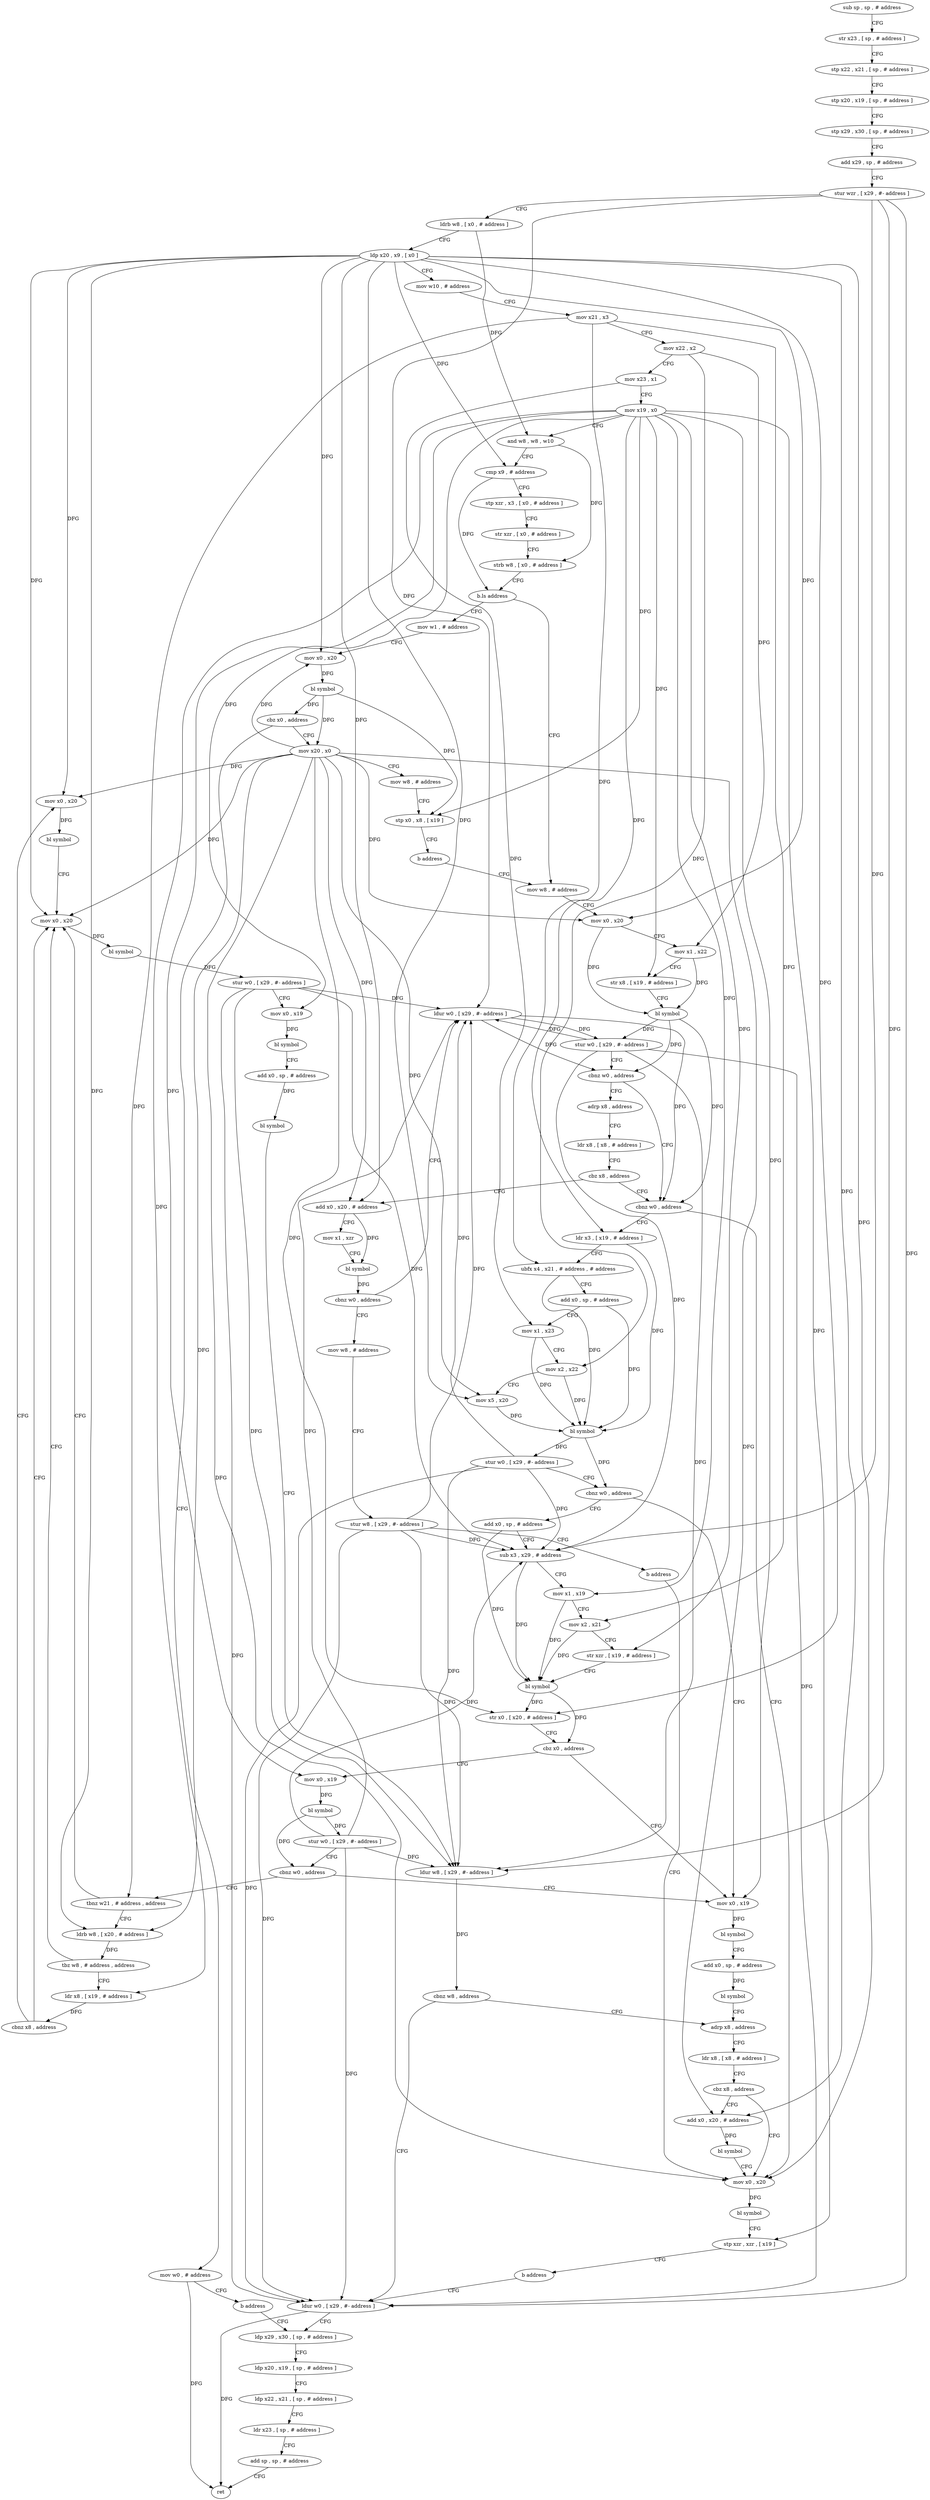 digraph "func" {
"4215908" [label = "sub sp , sp , # address" ]
"4215912" [label = "str x23 , [ sp , # address ]" ]
"4215916" [label = "stp x22 , x21 , [ sp , # address ]" ]
"4215920" [label = "stp x20 , x19 , [ sp , # address ]" ]
"4215924" [label = "stp x29 , x30 , [ sp , # address ]" ]
"4215928" [label = "add x29 , sp , # address" ]
"4215932" [label = "stur wzr , [ x29 , #- address ]" ]
"4215936" [label = "ldrb w8 , [ x0 , # address ]" ]
"4215940" [label = "ldp x20 , x9 , [ x0 ]" ]
"4215944" [label = "mov w10 , # address" ]
"4215948" [label = "mov x21 , x3" ]
"4215952" [label = "mov x22 , x2" ]
"4215956" [label = "mov x23 , x1" ]
"4215960" [label = "mov x19 , x0" ]
"4215964" [label = "and w8 , w8 , w10" ]
"4215968" [label = "cmp x9 , # address" ]
"4215972" [label = "stp xzr , x3 , [ x0 , # address ]" ]
"4215976" [label = "str xzr , [ x0 , # address ]" ]
"4215980" [label = "strb w8 , [ x0 , # address ]" ]
"4215984" [label = "b.ls address" ]
"4216280" [label = "mov w1 , # address" ]
"4215988" [label = "mov w8 , # address" ]
"4216284" [label = "mov x0 , x20" ]
"4216288" [label = "bl symbol" ]
"4216292" [label = "cbz x0 , address" ]
"4216324" [label = "mov w0 , # address" ]
"4216296" [label = "mov x20 , x0" ]
"4215992" [label = "mov x0 , x20" ]
"4215996" [label = "mov x1 , x22" ]
"4216000" [label = "str x8 , [ x19 , # address ]" ]
"4216004" [label = "bl symbol" ]
"4216008" [label = "stur w0 , [ x29 , #- address ]" ]
"4216012" [label = "cbnz w0 , address" ]
"4216048" [label = "cbnz w0 , address" ]
"4216016" [label = "adrp x8 , address" ]
"4216328" [label = "b address" ]
"4216204" [label = "ldp x29 , x30 , [ sp , # address ]" ]
"4216300" [label = "mov w8 , # address" ]
"4216304" [label = "stp x0 , x8 , [ x19 ]" ]
"4216308" [label = "b address" ]
"4216264" [label = "mov x0 , x20" ]
"4216052" [label = "ldr x3 , [ x19 , # address ]" ]
"4216020" [label = "ldr x8 , [ x8 , # address ]" ]
"4216024" [label = "cbz x8 , address" ]
"4216028" [label = "add x0 , x20 , # address" ]
"4216208" [label = "ldp x20 , x19 , [ sp , # address ]" ]
"4216212" [label = "ldp x22 , x21 , [ sp , # address ]" ]
"4216216" [label = "ldr x23 , [ sp , # address ]" ]
"4216220" [label = "add sp , sp , # address" ]
"4216224" [label = "ret" ]
"4216268" [label = "bl symbol" ]
"4216272" [label = "stp xzr , xzr , [ x19 ]" ]
"4216276" [label = "b address" ]
"4216200" [label = "ldur w0 , [ x29 , #- address ]" ]
"4216056" [label = "ubfx x4 , x21 , # address , # address" ]
"4216060" [label = "add x0 , sp , # address" ]
"4216064" [label = "mov x1 , x23" ]
"4216068" [label = "mov x2 , x22" ]
"4216072" [label = "mov x5 , x20" ]
"4216076" [label = "bl symbol" ]
"4216080" [label = "stur w0 , [ x29 , #- address ]" ]
"4216084" [label = "cbnz w0 , address" ]
"4216228" [label = "mov x0 , x19" ]
"4216088" [label = "add x0 , sp , # address" ]
"4216032" [label = "mov x1 , xzr" ]
"4216036" [label = "bl symbol" ]
"4216040" [label = "cbnz w0 , address" ]
"4216312" [label = "mov w8 , # address" ]
"4216044" [label = "ldur w0 , [ x29 , #- address ]" ]
"4216232" [label = "bl symbol" ]
"4216236" [label = "add x0 , sp , # address" ]
"4216240" [label = "bl symbol" ]
"4216244" [label = "adrp x8 , address" ]
"4216092" [label = "sub x3 , x29 , # address" ]
"4216096" [label = "mov x1 , x19" ]
"4216100" [label = "mov x2 , x21" ]
"4216104" [label = "str xzr , [ x19 , # address ]" ]
"4216108" [label = "bl symbol" ]
"4216112" [label = "str x0 , [ x20 , # address ]" ]
"4216116" [label = "cbz x0 , address" ]
"4216120" [label = "mov x0 , x19" ]
"4216316" [label = "stur w8 , [ x29 , #- address ]" ]
"4216320" [label = "b address" ]
"4216256" [label = "add x0 , x20 , # address" ]
"4216260" [label = "bl symbol" ]
"4216124" [label = "bl symbol" ]
"4216128" [label = "stur w0 , [ x29 , #- address ]" ]
"4216132" [label = "cbnz w0 , address" ]
"4216136" [label = "tbnz w21 , # address , address" ]
"4216164" [label = "mov x0 , x20" ]
"4216140" [label = "ldrb w8 , [ x20 , # address ]" ]
"4216168" [label = "bl symbol" ]
"4216172" [label = "stur w0 , [ x29 , #- address ]" ]
"4216176" [label = "mov x0 , x19" ]
"4216180" [label = "bl symbol" ]
"4216184" [label = "add x0 , sp , # address" ]
"4216188" [label = "bl symbol" ]
"4216192" [label = "ldur w8 , [ x29 , #- address ]" ]
"4216196" [label = "cbnz w8 , address" ]
"4216144" [label = "tbz w8 , # address , address" ]
"4216148" [label = "ldr x8 , [ x19 , # address ]" ]
"4216248" [label = "ldr x8 , [ x8 , # address ]" ]
"4216252" [label = "cbz x8 , address" ]
"4216152" [label = "cbnz x8 , address" ]
"4216156" [label = "mov x0 , x20" ]
"4216160" [label = "bl symbol" ]
"4215908" -> "4215912" [ label = "CFG" ]
"4215912" -> "4215916" [ label = "CFG" ]
"4215916" -> "4215920" [ label = "CFG" ]
"4215920" -> "4215924" [ label = "CFG" ]
"4215924" -> "4215928" [ label = "CFG" ]
"4215928" -> "4215932" [ label = "CFG" ]
"4215932" -> "4215936" [ label = "CFG" ]
"4215932" -> "4216200" [ label = "DFG" ]
"4215932" -> "4216044" [ label = "DFG" ]
"4215932" -> "4216192" [ label = "DFG" ]
"4215932" -> "4216092" [ label = "DFG" ]
"4215936" -> "4215940" [ label = "CFG" ]
"4215936" -> "4215964" [ label = "DFG" ]
"4215940" -> "4215944" [ label = "CFG" ]
"4215940" -> "4216284" [ label = "DFG" ]
"4215940" -> "4215992" [ label = "DFG" ]
"4215940" -> "4216264" [ label = "DFG" ]
"4215940" -> "4216072" [ label = "DFG" ]
"4215940" -> "4216028" [ label = "DFG" ]
"4215940" -> "4216112" [ label = "DFG" ]
"4215940" -> "4216256" [ label = "DFG" ]
"4215940" -> "4216164" [ label = "DFG" ]
"4215940" -> "4216140" [ label = "DFG" ]
"4215940" -> "4216156" [ label = "DFG" ]
"4215940" -> "4215968" [ label = "DFG" ]
"4215944" -> "4215948" [ label = "CFG" ]
"4215948" -> "4215952" [ label = "CFG" ]
"4215948" -> "4216056" [ label = "DFG" ]
"4215948" -> "4216100" [ label = "DFG" ]
"4215948" -> "4216136" [ label = "DFG" ]
"4215952" -> "4215956" [ label = "CFG" ]
"4215952" -> "4215996" [ label = "DFG" ]
"4215952" -> "4216068" [ label = "DFG" ]
"4215956" -> "4215960" [ label = "CFG" ]
"4215956" -> "4216064" [ label = "DFG" ]
"4215960" -> "4215964" [ label = "CFG" ]
"4215960" -> "4216000" [ label = "DFG" ]
"4215960" -> "4216304" [ label = "DFG" ]
"4215960" -> "4216272" [ label = "DFG" ]
"4215960" -> "4216052" [ label = "DFG" ]
"4215960" -> "4216228" [ label = "DFG" ]
"4215960" -> "4216096" [ label = "DFG" ]
"4215960" -> "4216104" [ label = "DFG" ]
"4215960" -> "4216120" [ label = "DFG" ]
"4215960" -> "4216176" [ label = "DFG" ]
"4215960" -> "4216148" [ label = "DFG" ]
"4215964" -> "4215968" [ label = "CFG" ]
"4215964" -> "4215980" [ label = "DFG" ]
"4215968" -> "4215972" [ label = "CFG" ]
"4215968" -> "4215984" [ label = "DFG" ]
"4215972" -> "4215976" [ label = "CFG" ]
"4215976" -> "4215980" [ label = "CFG" ]
"4215980" -> "4215984" [ label = "CFG" ]
"4215984" -> "4216280" [ label = "CFG" ]
"4215984" -> "4215988" [ label = "CFG" ]
"4216280" -> "4216284" [ label = "CFG" ]
"4215988" -> "4215992" [ label = "CFG" ]
"4216284" -> "4216288" [ label = "DFG" ]
"4216288" -> "4216292" [ label = "DFG" ]
"4216288" -> "4216296" [ label = "DFG" ]
"4216288" -> "4216304" [ label = "DFG" ]
"4216292" -> "4216324" [ label = "CFG" ]
"4216292" -> "4216296" [ label = "CFG" ]
"4216324" -> "4216328" [ label = "CFG" ]
"4216324" -> "4216224" [ label = "DFG" ]
"4216296" -> "4216300" [ label = "CFG" ]
"4216296" -> "4216284" [ label = "DFG" ]
"4216296" -> "4215992" [ label = "DFG" ]
"4216296" -> "4216264" [ label = "DFG" ]
"4216296" -> "4216072" [ label = "DFG" ]
"4216296" -> "4216028" [ label = "DFG" ]
"4216296" -> "4216112" [ label = "DFG" ]
"4216296" -> "4216256" [ label = "DFG" ]
"4216296" -> "4216164" [ label = "DFG" ]
"4216296" -> "4216140" [ label = "DFG" ]
"4216296" -> "4216156" [ label = "DFG" ]
"4215992" -> "4215996" [ label = "CFG" ]
"4215992" -> "4216004" [ label = "DFG" ]
"4215996" -> "4216000" [ label = "CFG" ]
"4215996" -> "4216004" [ label = "DFG" ]
"4216000" -> "4216004" [ label = "CFG" ]
"4216004" -> "4216008" [ label = "DFG" ]
"4216004" -> "4216012" [ label = "DFG" ]
"4216004" -> "4216048" [ label = "DFG" ]
"4216008" -> "4216012" [ label = "CFG" ]
"4216008" -> "4216200" [ label = "DFG" ]
"4216008" -> "4216044" [ label = "DFG" ]
"4216008" -> "4216192" [ label = "DFG" ]
"4216008" -> "4216092" [ label = "DFG" ]
"4216012" -> "4216048" [ label = "CFG" ]
"4216012" -> "4216016" [ label = "CFG" ]
"4216048" -> "4216264" [ label = "CFG" ]
"4216048" -> "4216052" [ label = "CFG" ]
"4216016" -> "4216020" [ label = "CFG" ]
"4216328" -> "4216204" [ label = "CFG" ]
"4216204" -> "4216208" [ label = "CFG" ]
"4216300" -> "4216304" [ label = "CFG" ]
"4216304" -> "4216308" [ label = "CFG" ]
"4216308" -> "4215988" [ label = "CFG" ]
"4216264" -> "4216268" [ label = "DFG" ]
"4216052" -> "4216056" [ label = "CFG" ]
"4216052" -> "4216076" [ label = "DFG" ]
"4216020" -> "4216024" [ label = "CFG" ]
"4216024" -> "4216048" [ label = "CFG" ]
"4216024" -> "4216028" [ label = "CFG" ]
"4216028" -> "4216032" [ label = "CFG" ]
"4216028" -> "4216036" [ label = "DFG" ]
"4216208" -> "4216212" [ label = "CFG" ]
"4216212" -> "4216216" [ label = "CFG" ]
"4216216" -> "4216220" [ label = "CFG" ]
"4216220" -> "4216224" [ label = "CFG" ]
"4216268" -> "4216272" [ label = "CFG" ]
"4216272" -> "4216276" [ label = "CFG" ]
"4216276" -> "4216200" [ label = "CFG" ]
"4216200" -> "4216204" [ label = "CFG" ]
"4216200" -> "4216224" [ label = "DFG" ]
"4216056" -> "4216060" [ label = "CFG" ]
"4216056" -> "4216076" [ label = "DFG" ]
"4216060" -> "4216064" [ label = "CFG" ]
"4216060" -> "4216076" [ label = "DFG" ]
"4216064" -> "4216068" [ label = "CFG" ]
"4216064" -> "4216076" [ label = "DFG" ]
"4216068" -> "4216072" [ label = "CFG" ]
"4216068" -> "4216076" [ label = "DFG" ]
"4216072" -> "4216076" [ label = "DFG" ]
"4216076" -> "4216080" [ label = "DFG" ]
"4216076" -> "4216084" [ label = "DFG" ]
"4216080" -> "4216084" [ label = "CFG" ]
"4216080" -> "4216200" [ label = "DFG" ]
"4216080" -> "4216044" [ label = "DFG" ]
"4216080" -> "4216192" [ label = "DFG" ]
"4216080" -> "4216092" [ label = "DFG" ]
"4216084" -> "4216228" [ label = "CFG" ]
"4216084" -> "4216088" [ label = "CFG" ]
"4216228" -> "4216232" [ label = "DFG" ]
"4216088" -> "4216092" [ label = "CFG" ]
"4216088" -> "4216108" [ label = "DFG" ]
"4216032" -> "4216036" [ label = "CFG" ]
"4216036" -> "4216040" [ label = "DFG" ]
"4216040" -> "4216312" [ label = "CFG" ]
"4216040" -> "4216044" [ label = "CFG" ]
"4216312" -> "4216316" [ label = "CFG" ]
"4216044" -> "4216048" [ label = "DFG" ]
"4216044" -> "4216008" [ label = "DFG" ]
"4216044" -> "4216012" [ label = "DFG" ]
"4216232" -> "4216236" [ label = "CFG" ]
"4216236" -> "4216240" [ label = "DFG" ]
"4216240" -> "4216244" [ label = "CFG" ]
"4216244" -> "4216248" [ label = "CFG" ]
"4216092" -> "4216096" [ label = "CFG" ]
"4216092" -> "4216108" [ label = "DFG" ]
"4216096" -> "4216100" [ label = "CFG" ]
"4216096" -> "4216108" [ label = "DFG" ]
"4216100" -> "4216104" [ label = "CFG" ]
"4216100" -> "4216108" [ label = "DFG" ]
"4216104" -> "4216108" [ label = "CFG" ]
"4216108" -> "4216112" [ label = "DFG" ]
"4216108" -> "4216116" [ label = "DFG" ]
"4216112" -> "4216116" [ label = "CFG" ]
"4216116" -> "4216228" [ label = "CFG" ]
"4216116" -> "4216120" [ label = "CFG" ]
"4216120" -> "4216124" [ label = "DFG" ]
"4216316" -> "4216320" [ label = "CFG" ]
"4216316" -> "4216200" [ label = "DFG" ]
"4216316" -> "4216092" [ label = "DFG" ]
"4216316" -> "4216044" [ label = "DFG" ]
"4216316" -> "4216192" [ label = "DFG" ]
"4216320" -> "4216264" [ label = "CFG" ]
"4216256" -> "4216260" [ label = "DFG" ]
"4216260" -> "4216264" [ label = "CFG" ]
"4216124" -> "4216128" [ label = "DFG" ]
"4216124" -> "4216132" [ label = "DFG" ]
"4216128" -> "4216132" [ label = "CFG" ]
"4216128" -> "4216200" [ label = "DFG" ]
"4216128" -> "4216092" [ label = "DFG" ]
"4216128" -> "4216044" [ label = "DFG" ]
"4216128" -> "4216192" [ label = "DFG" ]
"4216132" -> "4216228" [ label = "CFG" ]
"4216132" -> "4216136" [ label = "CFG" ]
"4216136" -> "4216164" [ label = "CFG" ]
"4216136" -> "4216140" [ label = "CFG" ]
"4216164" -> "4216168" [ label = "DFG" ]
"4216140" -> "4216144" [ label = "DFG" ]
"4216168" -> "4216172" [ label = "DFG" ]
"4216172" -> "4216176" [ label = "CFG" ]
"4216172" -> "4216200" [ label = "DFG" ]
"4216172" -> "4216092" [ label = "DFG" ]
"4216172" -> "4216044" [ label = "DFG" ]
"4216172" -> "4216192" [ label = "DFG" ]
"4216176" -> "4216180" [ label = "DFG" ]
"4216180" -> "4216184" [ label = "CFG" ]
"4216184" -> "4216188" [ label = "DFG" ]
"4216188" -> "4216192" [ label = "CFG" ]
"4216192" -> "4216196" [ label = "DFG" ]
"4216196" -> "4216244" [ label = "CFG" ]
"4216196" -> "4216200" [ label = "CFG" ]
"4216144" -> "4216164" [ label = "CFG" ]
"4216144" -> "4216148" [ label = "CFG" ]
"4216148" -> "4216152" [ label = "DFG" ]
"4216248" -> "4216252" [ label = "CFG" ]
"4216252" -> "4216264" [ label = "CFG" ]
"4216252" -> "4216256" [ label = "CFG" ]
"4216152" -> "4216164" [ label = "CFG" ]
"4216152" -> "4216156" [ label = "CFG" ]
"4216156" -> "4216160" [ label = "DFG" ]
"4216160" -> "4216164" [ label = "CFG" ]
}

